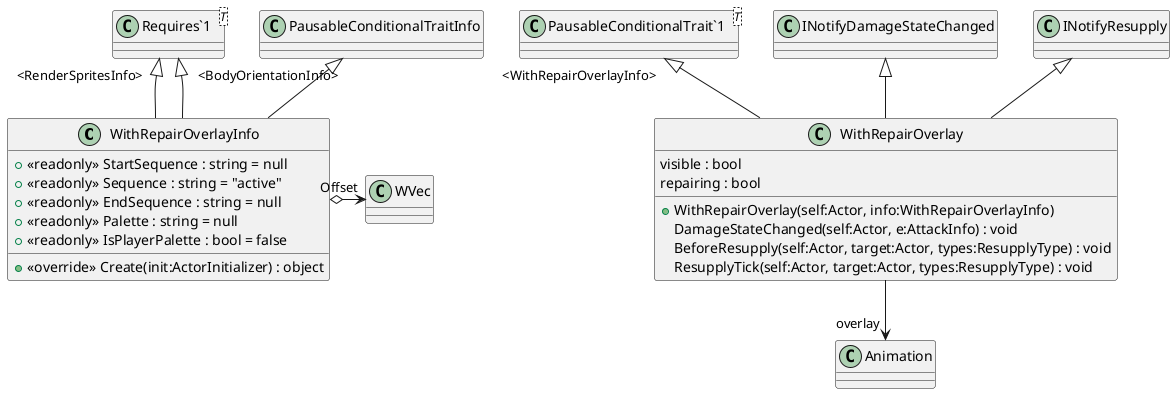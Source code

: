 @startuml
class WithRepairOverlayInfo {
    + <<readonly>> StartSequence : string = null
    + <<readonly>> Sequence : string = "active"
    + <<readonly>> EndSequence : string = null
    + <<readonly>> Palette : string = null
    + <<readonly>> IsPlayerPalette : bool = false
    + <<override>> Create(init:ActorInitializer) : object
}
class WithRepairOverlay {
    visible : bool
    repairing : bool
    + WithRepairOverlay(self:Actor, info:WithRepairOverlayInfo)
    DamageStateChanged(self:Actor, e:AttackInfo) : void
    BeforeResupply(self:Actor, target:Actor, types:ResupplyType) : void
    ResupplyTick(self:Actor, target:Actor, types:ResupplyType) : void
}
class "Requires`1"<T> {
}
class "PausableConditionalTrait`1"<T> {
}
PausableConditionalTraitInfo <|-- WithRepairOverlayInfo
"Requires`1" "<RenderSpritesInfo>" <|-- WithRepairOverlayInfo
"Requires`1" "<BodyOrientationInfo>" <|-- WithRepairOverlayInfo
WithRepairOverlayInfo o-> "Offset" WVec
"PausableConditionalTrait`1" "<WithRepairOverlayInfo>" <|-- WithRepairOverlay
INotifyDamageStateChanged <|-- WithRepairOverlay
INotifyResupply <|-- WithRepairOverlay
WithRepairOverlay --> "overlay" Animation
@enduml
